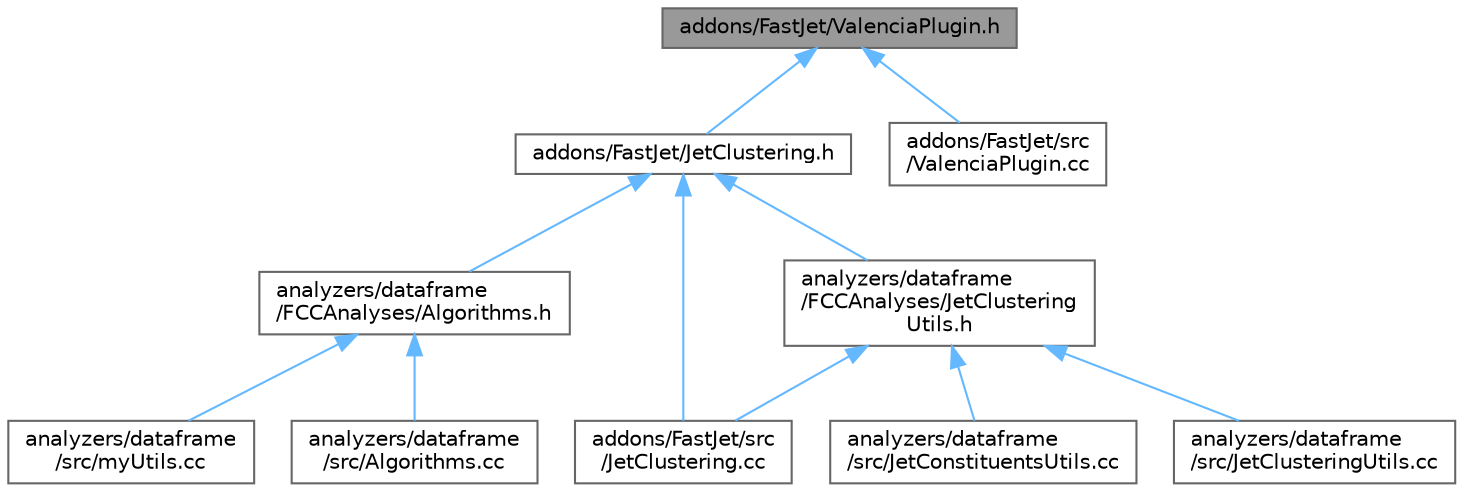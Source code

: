 digraph "addons/FastJet/ValenciaPlugin.h"
{
 // LATEX_PDF_SIZE
  bgcolor="transparent";
  edge [fontname=Helvetica,fontsize=10,labelfontname=Helvetica,labelfontsize=10];
  node [fontname=Helvetica,fontsize=10,shape=box,height=0.2,width=0.4];
  Node1 [id="Node000001",label="addons/FastJet/ValenciaPlugin.h",height=0.2,width=0.4,color="gray40", fillcolor="grey60", style="filled", fontcolor="black",tooltip=" "];
  Node1 -> Node2 [id="edge1_Node000001_Node000002",dir="back",color="steelblue1",style="solid",tooltip=" "];
  Node2 [id="Node000002",label="addons/FastJet/JetClustering.h",height=0.2,width=0.4,color="grey40", fillcolor="white", style="filled",URL="$JetClustering_8h.html",tooltip=" "];
  Node2 -> Node3 [id="edge2_Node000002_Node000003",dir="back",color="steelblue1",style="solid",tooltip=" "];
  Node3 [id="Node000003",label="addons/FastJet/src\l/JetClustering.cc",height=0.2,width=0.4,color="grey40", fillcolor="white", style="filled",URL="$JetClustering_8cc.html",tooltip=" "];
  Node2 -> Node4 [id="edge3_Node000002_Node000004",dir="back",color="steelblue1",style="solid",tooltip=" "];
  Node4 [id="Node000004",label="analyzers/dataframe\l/FCCAnalyses/Algorithms.h",height=0.2,width=0.4,color="grey40", fillcolor="white", style="filled",URL="$Algorithms_8h.html",tooltip=" "];
  Node4 -> Node5 [id="edge4_Node000004_Node000005",dir="back",color="steelblue1",style="solid",tooltip=" "];
  Node5 [id="Node000005",label="analyzers/dataframe\l/src/Algorithms.cc",height=0.2,width=0.4,color="grey40", fillcolor="white", style="filled",URL="$Algorithms_8cc.html",tooltip=" "];
  Node4 -> Node6 [id="edge5_Node000004_Node000006",dir="back",color="steelblue1",style="solid",tooltip=" "];
  Node6 [id="Node000006",label="analyzers/dataframe\l/src/myUtils.cc",height=0.2,width=0.4,color="grey40", fillcolor="white", style="filled",URL="$myUtils_8cc.html",tooltip=" "];
  Node2 -> Node7 [id="edge6_Node000002_Node000007",dir="back",color="steelblue1",style="solid",tooltip=" "];
  Node7 [id="Node000007",label="analyzers/dataframe\l/FCCAnalyses/JetClustering\lUtils.h",height=0.2,width=0.4,color="grey40", fillcolor="white", style="filled",URL="$JetClusteringUtils_8h.html",tooltip=" "];
  Node7 -> Node3 [id="edge7_Node000007_Node000003",dir="back",color="steelblue1",style="solid",tooltip=" "];
  Node7 -> Node8 [id="edge8_Node000007_Node000008",dir="back",color="steelblue1",style="solid",tooltip=" "];
  Node8 [id="Node000008",label="analyzers/dataframe\l/src/JetClusteringUtils.cc",height=0.2,width=0.4,color="grey40", fillcolor="white", style="filled",URL="$JetClusteringUtils_8cc.html",tooltip=" "];
  Node7 -> Node9 [id="edge9_Node000007_Node000009",dir="back",color="steelblue1",style="solid",tooltip=" "];
  Node9 [id="Node000009",label="analyzers/dataframe\l/src/JetConstituentsUtils.cc",height=0.2,width=0.4,color="grey40", fillcolor="white", style="filled",URL="$JetConstituentsUtils_8cc.html",tooltip=" "];
  Node1 -> Node10 [id="edge10_Node000001_Node000010",dir="back",color="steelblue1",style="solid",tooltip=" "];
  Node10 [id="Node000010",label="addons/FastJet/src\l/ValenciaPlugin.cc",height=0.2,width=0.4,color="grey40", fillcolor="white", style="filled",URL="$ValenciaPlugin_8cc.html",tooltip=" "];
}
